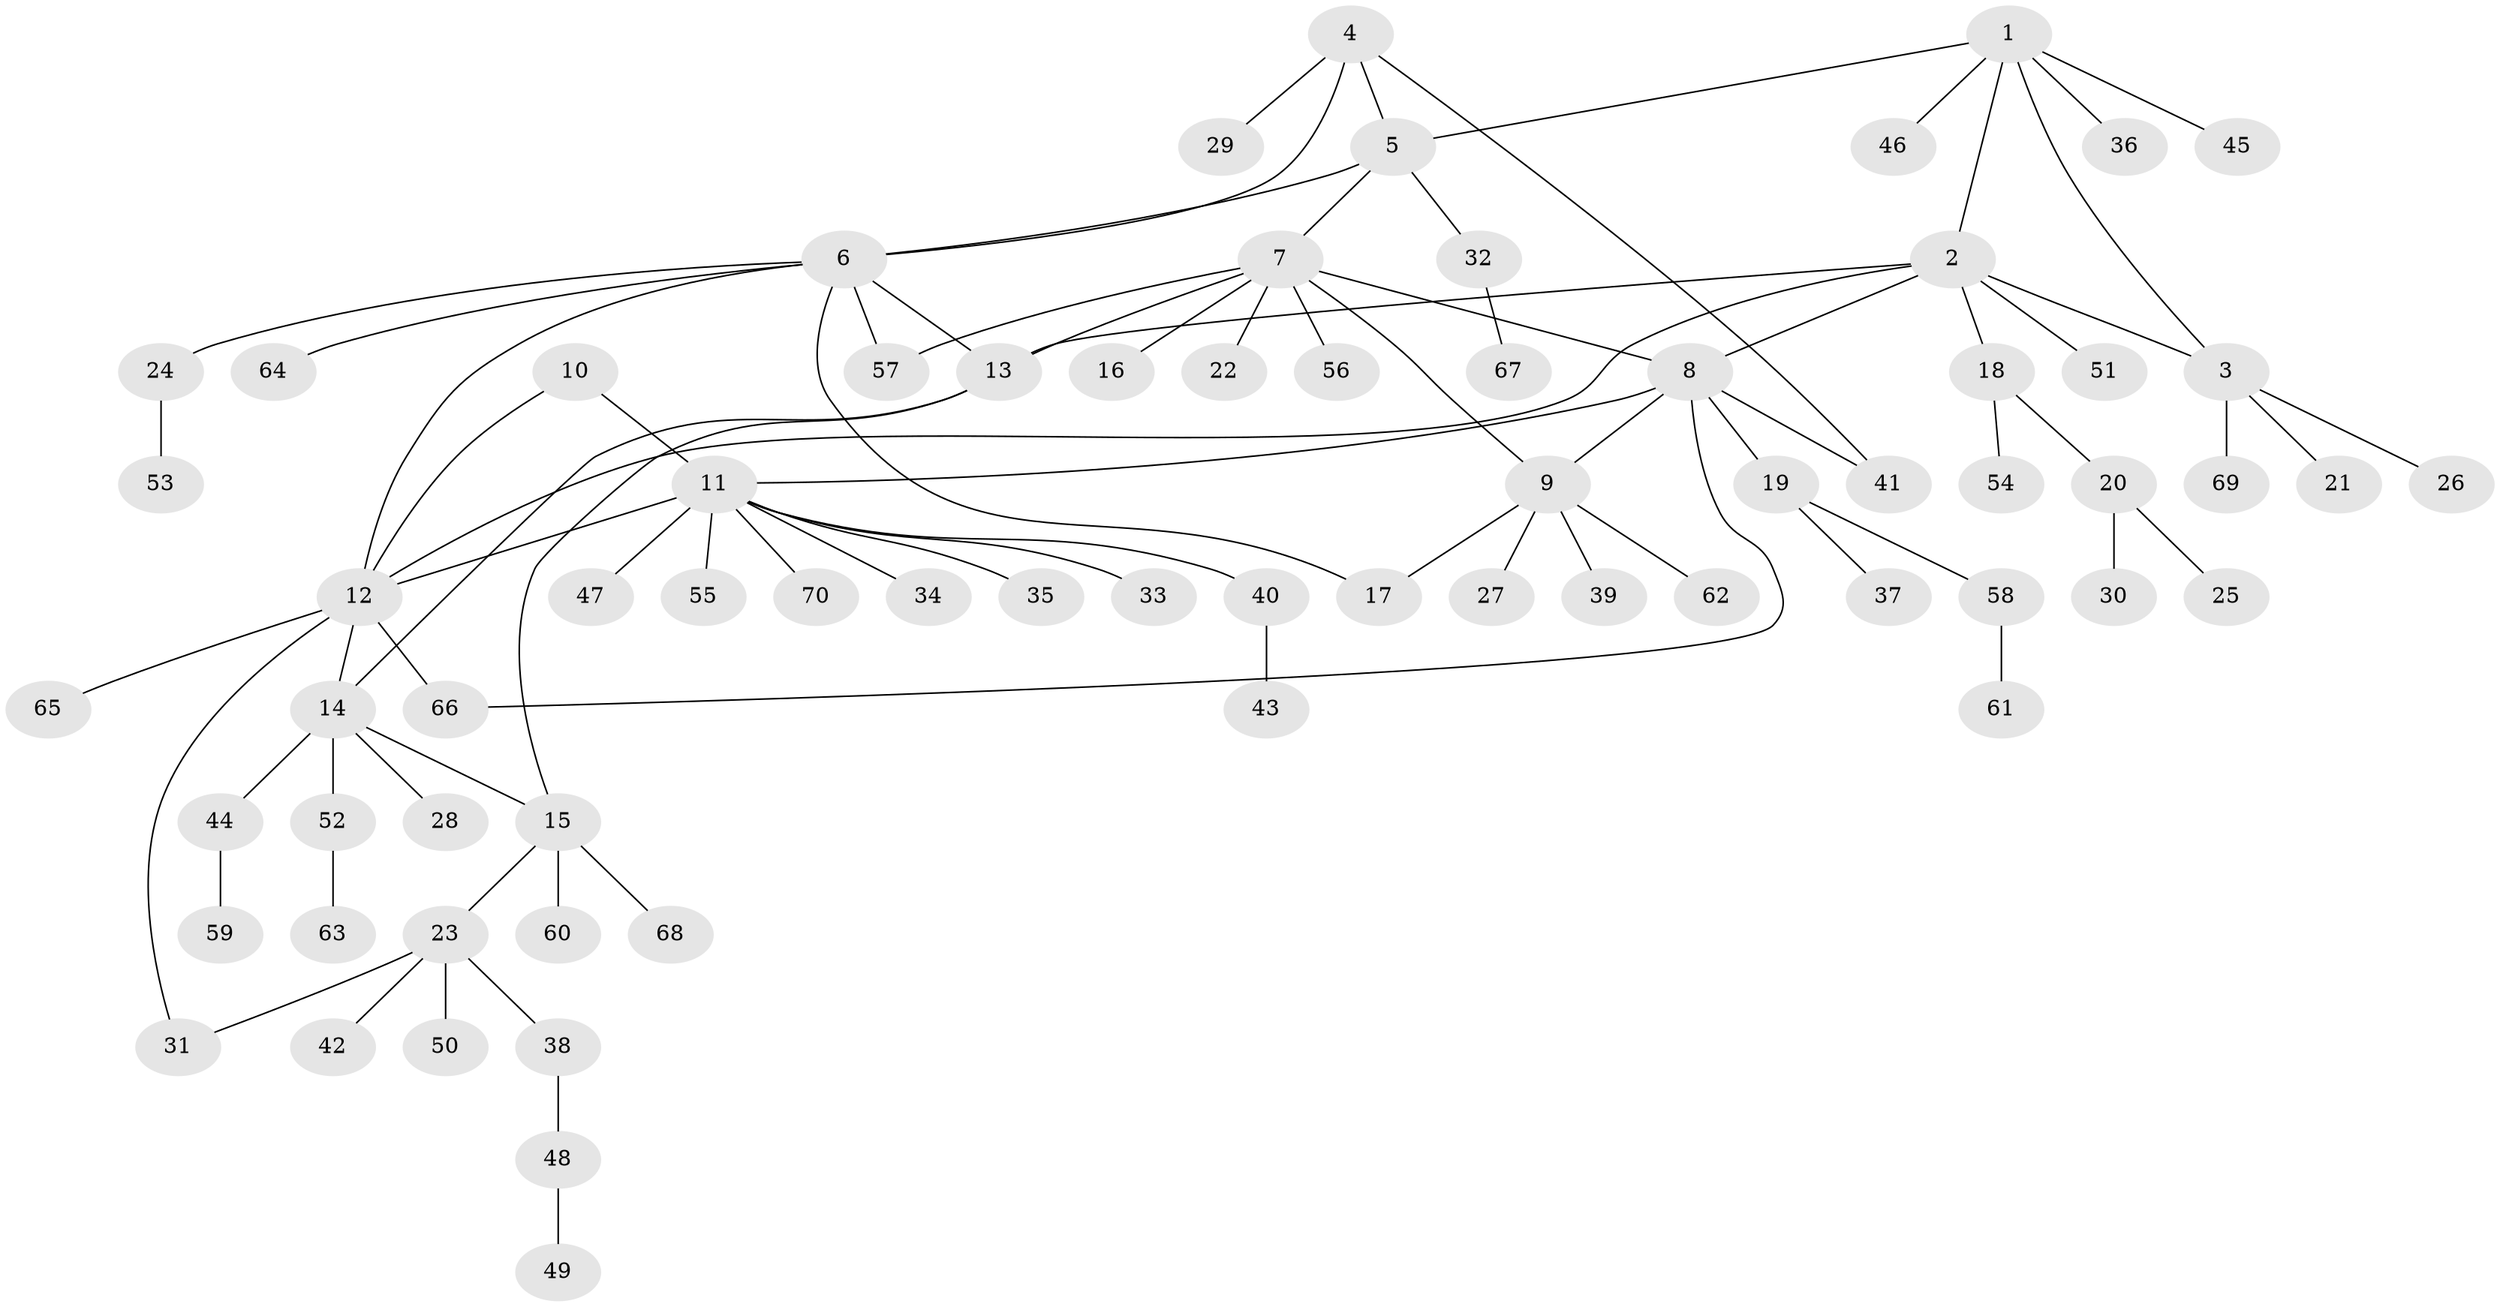 // coarse degree distribution, {3: 0.18181818181818182, 5: 0.13636363636363635, 2: 0.18181818181818182, 7: 0.045454545454545456, 4: 0.045454545454545456, 6: 0.045454545454545456, 1: 0.36363636363636365}
// Generated by graph-tools (version 1.1) at 2025/52/03/04/25 22:52:31]
// undirected, 70 vertices, 85 edges
graph export_dot {
  node [color=gray90,style=filled];
  1;
  2;
  3;
  4;
  5;
  6;
  7;
  8;
  9;
  10;
  11;
  12;
  13;
  14;
  15;
  16;
  17;
  18;
  19;
  20;
  21;
  22;
  23;
  24;
  25;
  26;
  27;
  28;
  29;
  30;
  31;
  32;
  33;
  34;
  35;
  36;
  37;
  38;
  39;
  40;
  41;
  42;
  43;
  44;
  45;
  46;
  47;
  48;
  49;
  50;
  51;
  52;
  53;
  54;
  55;
  56;
  57;
  58;
  59;
  60;
  61;
  62;
  63;
  64;
  65;
  66;
  67;
  68;
  69;
  70;
  1 -- 2;
  1 -- 3;
  1 -- 5;
  1 -- 36;
  1 -- 45;
  1 -- 46;
  2 -- 3;
  2 -- 8;
  2 -- 12;
  2 -- 13;
  2 -- 18;
  2 -- 51;
  3 -- 21;
  3 -- 26;
  3 -- 69;
  4 -- 5;
  4 -- 6;
  4 -- 29;
  4 -- 41;
  5 -- 6;
  5 -- 7;
  5 -- 32;
  6 -- 12;
  6 -- 13;
  6 -- 17;
  6 -- 24;
  6 -- 57;
  6 -- 64;
  7 -- 8;
  7 -- 9;
  7 -- 13;
  7 -- 16;
  7 -- 22;
  7 -- 56;
  7 -- 57;
  8 -- 9;
  8 -- 11;
  8 -- 19;
  8 -- 41;
  8 -- 66;
  9 -- 17;
  9 -- 27;
  9 -- 39;
  9 -- 62;
  10 -- 11;
  10 -- 12;
  11 -- 12;
  11 -- 33;
  11 -- 34;
  11 -- 35;
  11 -- 40;
  11 -- 47;
  11 -- 55;
  11 -- 70;
  12 -- 14;
  12 -- 31;
  12 -- 65;
  12 -- 66;
  13 -- 14;
  13 -- 15;
  14 -- 15;
  14 -- 28;
  14 -- 44;
  14 -- 52;
  15 -- 23;
  15 -- 60;
  15 -- 68;
  18 -- 20;
  18 -- 54;
  19 -- 37;
  19 -- 58;
  20 -- 25;
  20 -- 30;
  23 -- 31;
  23 -- 38;
  23 -- 42;
  23 -- 50;
  24 -- 53;
  32 -- 67;
  38 -- 48;
  40 -- 43;
  44 -- 59;
  48 -- 49;
  52 -- 63;
  58 -- 61;
}
